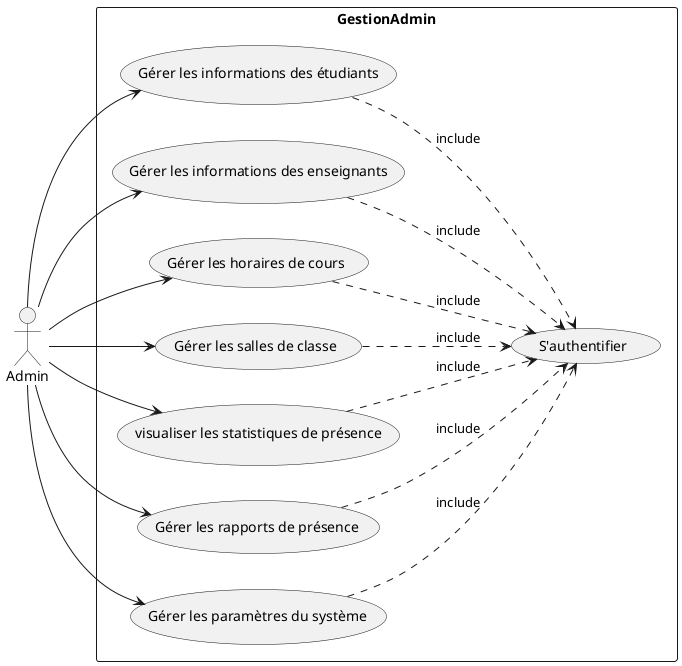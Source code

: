@startuml UseCase-Admin
left to right direction
actor "Admin" as fc
rectangle GestionAdmin {
  usecase "Gérer les informations des étudiants" as UC1
  usecase "Gérer les informations des enseignants" as UC2
  usecase "Gérer les horaires de cours" as UC3
  usecase "Gérer les salles de classe" as UC4
  usecase "visualiser les statistiques de présence" as UC5
  usecase "Gérer les rapports de présence" as UC6
  usecase "Gérer les paramètres du système" as UC7
  usecase "S'authentifier" as UC0
} 
(UC1) ..> (UC0) : include
(UC2) ..> (UC0) : include
(UC3) ..> (UC0) : include
(UC4) ..> (UC0) : include
(UC5) ..> (UC0) : include
(UC6) ..> (UC0) : include
(UC7) ..> (UC0) : include

fc --> UC1
fc --> UC2
fc --> UC3
fc --> UC4
fc --> UC5
fc --> UC6
fc --> UC7

@enduml
